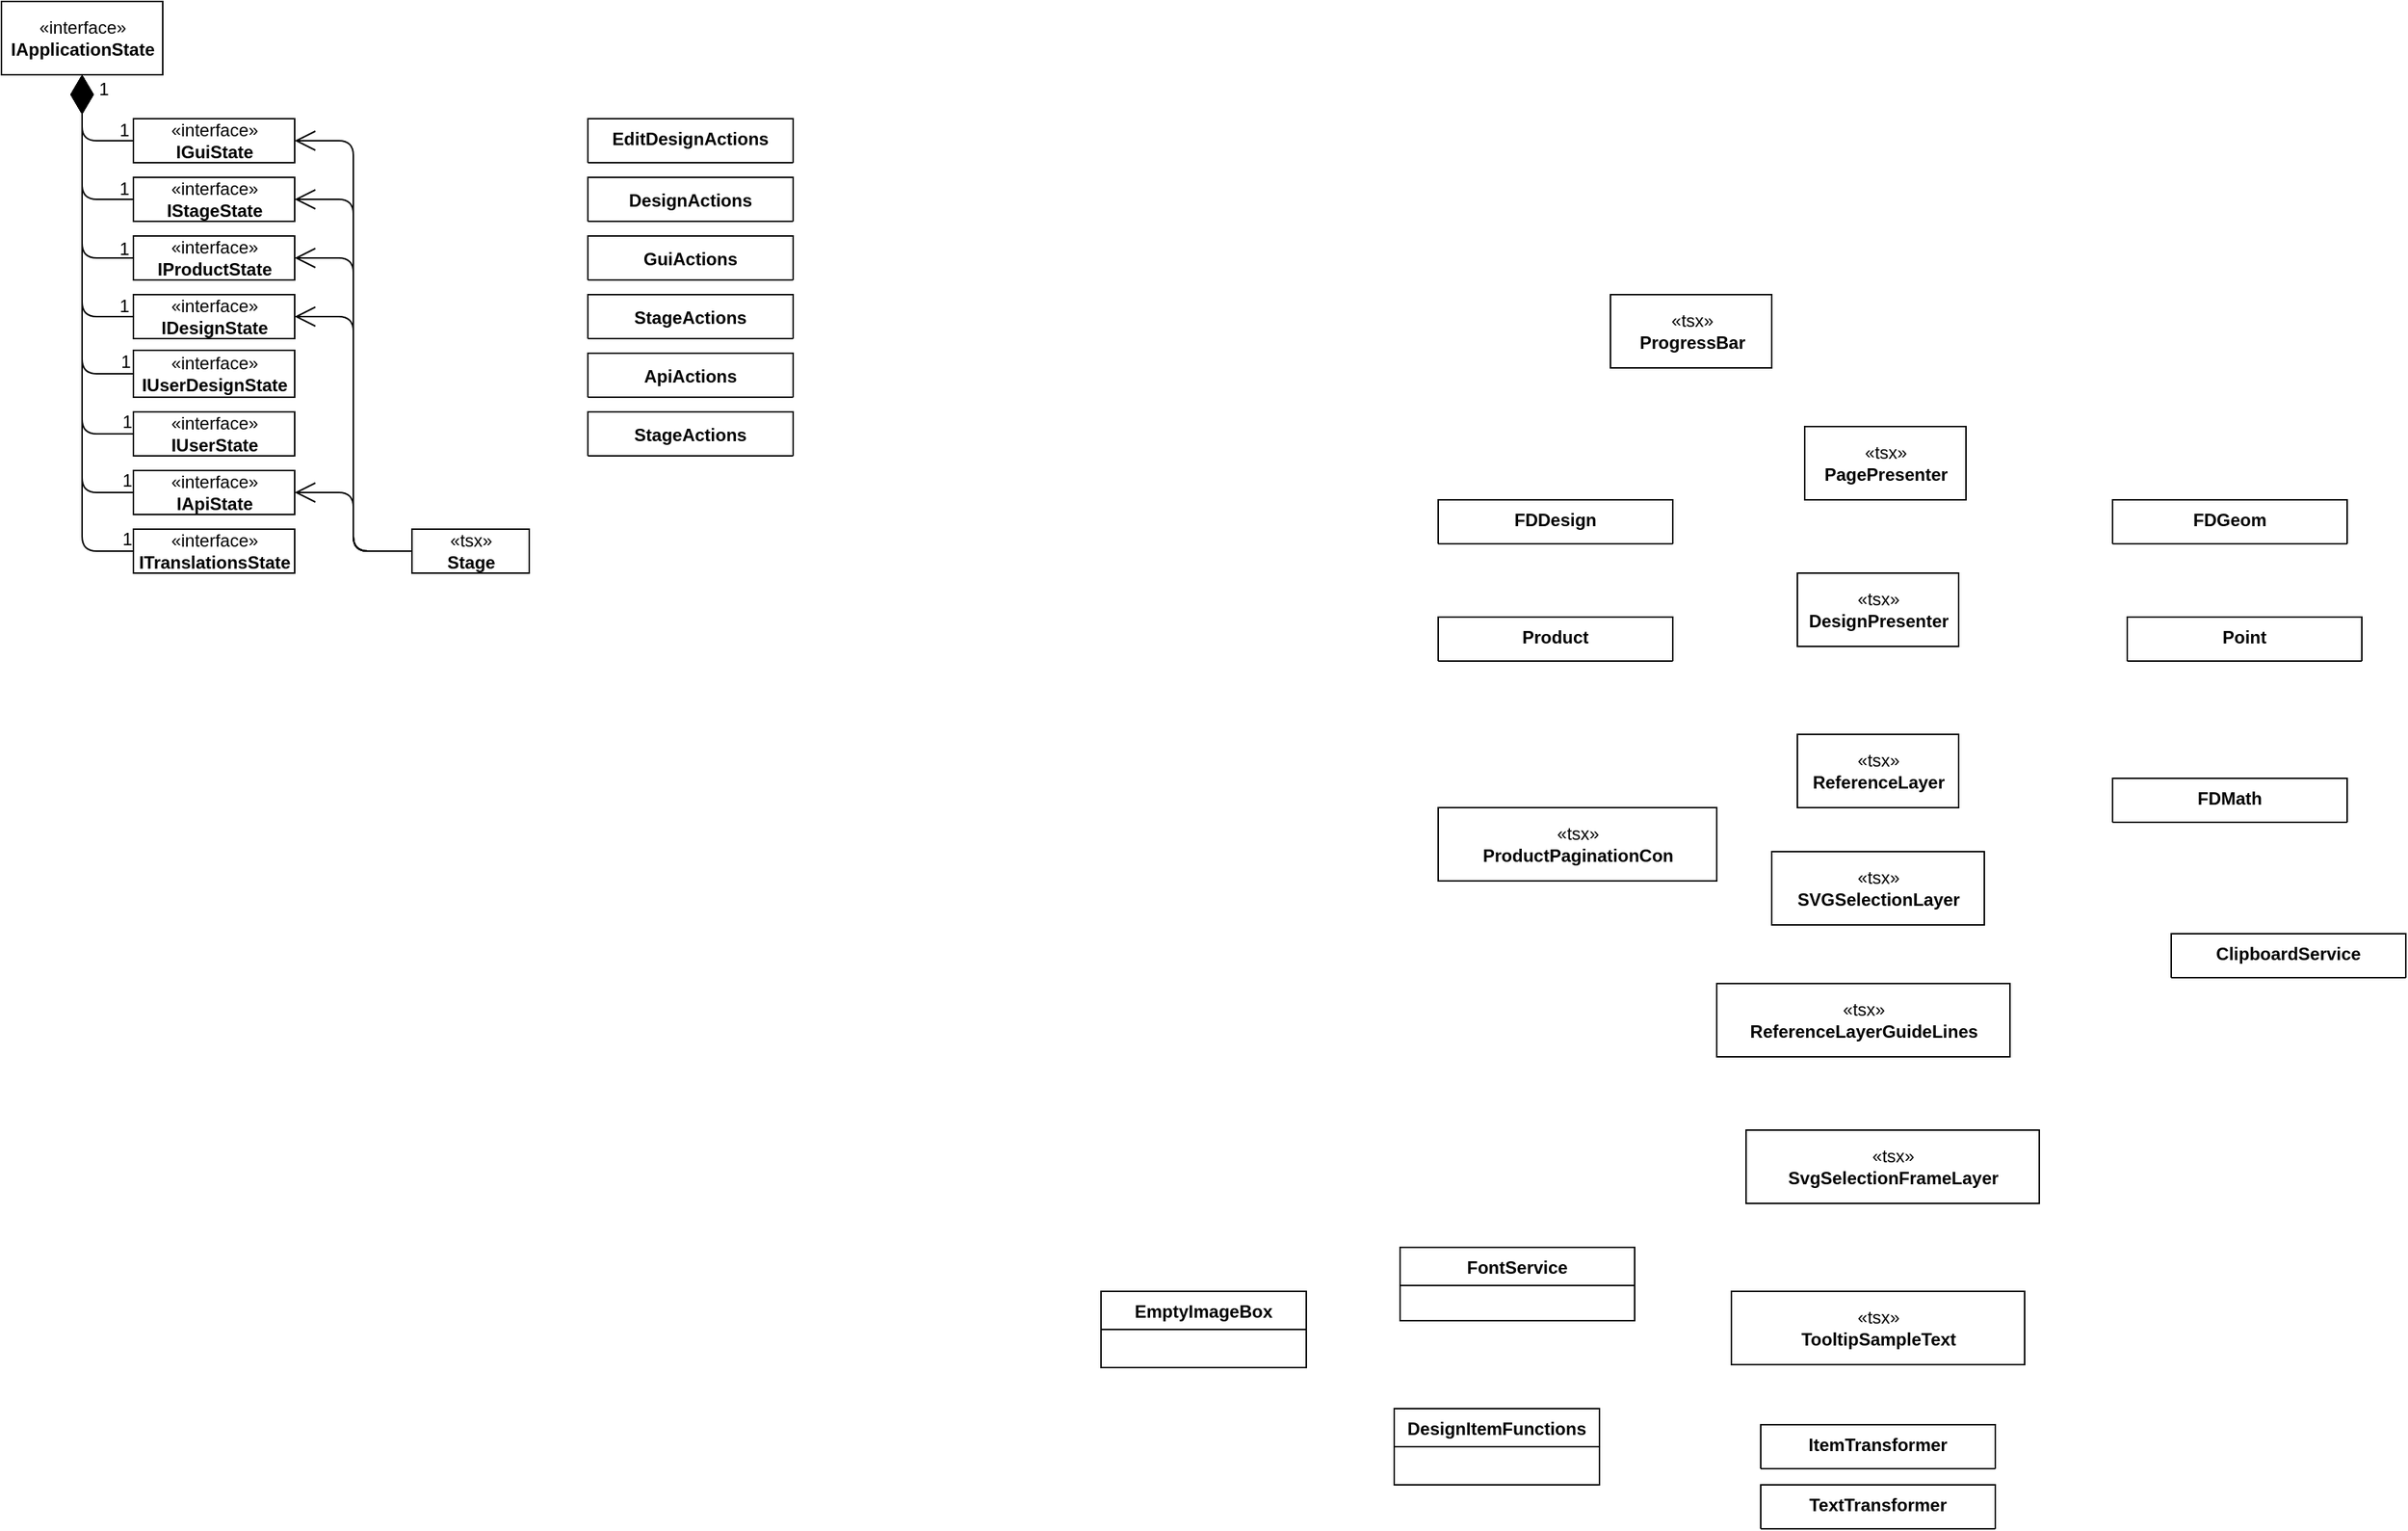 <mxfile version="14.6.3" type="github">
  <diagram id="sHHXUBpPKTP9ShhOn8tn" name="Page-1">
    <mxGraphModel dx="1554" dy="893" grid="1" gridSize="10" guides="1" tooltips="1" connect="1" arrows="1" fold="1" page="1" pageScale="1" pageWidth="827" pageHeight="1169" math="0" shadow="0">
      <root>
        <mxCell id="0" />
        <mxCell id="1" parent="0" />
        <mxCell id="fCbyI0XBeLSICCpyAqF7-39" value="«tsx»&lt;br&gt;&lt;b&gt;Stage&lt;/b&gt;" style="html=1;" vertex="1" parent="1">
          <mxGeometry x="320" y="400" width="80" height="30" as="geometry" />
        </mxCell>
        <mxCell id="fCbyI0XBeLSICCpyAqF7-40" value="«tsx»&lt;br&gt;&lt;span style=&quot;font-weight: bold&quot;&gt;ProgressBar&lt;/span&gt;" style="html=1;" vertex="1" parent="1">
          <mxGeometry x="1137.5" y="240" width="110" height="50" as="geometry" />
        </mxCell>
        <mxCell id="fCbyI0XBeLSICCpyAqF7-42" value="«tsx»&lt;br&gt;&lt;span style=&quot;font-weight: bold&quot;&gt;PagePresenter&lt;/span&gt;" style="html=1;" vertex="1" parent="1">
          <mxGeometry x="1270" y="330" width="110" height="50" as="geometry" />
        </mxCell>
        <mxCell id="fCbyI0XBeLSICCpyAqF7-43" value="«tsx»&lt;br&gt;&lt;span style=&quot;font-weight: bold&quot;&gt;DesignPresenter&lt;/span&gt;" style="html=1;" vertex="1" parent="1">
          <mxGeometry x="1265" y="430" width="110" height="50" as="geometry" />
        </mxCell>
        <mxCell id="fCbyI0XBeLSICCpyAqF7-44" value="«tsx»&lt;br&gt;&lt;span style=&quot;font-weight: bold&quot;&gt;ReferenceLayer&lt;/span&gt;" style="html=1;" vertex="1" parent="1">
          <mxGeometry x="1265" y="540" width="110" height="50" as="geometry" />
        </mxCell>
        <mxCell id="fCbyI0XBeLSICCpyAqF7-45" value="«tsx»&lt;br&gt;&lt;span style=&quot;font-weight: bold&quot;&gt;SVGSelectionLayer&lt;/span&gt;" style="html=1;" vertex="1" parent="1">
          <mxGeometry x="1247.5" y="620" width="145" height="50" as="geometry" />
        </mxCell>
        <mxCell id="fCbyI0XBeLSICCpyAqF7-46" value="«tsx»&lt;br&gt;&lt;span style=&quot;font-weight: bold&quot;&gt;ReferenceLayerGuideLines&lt;/span&gt;" style="html=1;" vertex="1" parent="1">
          <mxGeometry x="1210" y="710" width="200" height="50" as="geometry" />
        </mxCell>
        <mxCell id="fCbyI0XBeLSICCpyAqF7-47" value="«tsx»&lt;br&gt;&lt;span style=&quot;font-weight: bold&quot;&gt;SvgSelectionFrameLayer&lt;/span&gt;" style="html=1;" vertex="1" parent="1">
          <mxGeometry x="1230" y="810" width="200" height="50" as="geometry" />
        </mxCell>
        <mxCell id="fCbyI0XBeLSICCpyAqF7-48" value="«tsx»&lt;br&gt;&lt;span style=&quot;font-weight: bold&quot;&gt;TooltipSampleText&lt;/span&gt;" style="html=1;" vertex="1" parent="1">
          <mxGeometry x="1220" y="920" width="200" height="50" as="geometry" />
        </mxCell>
        <mxCell id="fCbyI0XBeLSICCpyAqF7-49" value="«tsx»&lt;br&gt;&lt;b&gt;ProductPaginationCon&lt;/b&gt;" style="html=1;" vertex="1" parent="1">
          <mxGeometry x="1020" y="590" width="190" height="50" as="geometry" />
        </mxCell>
        <mxCell id="fCbyI0XBeLSICCpyAqF7-50" value="EditDesignActions" style="swimlane;fontStyle=1;align=center;verticalAlign=top;childLayout=stackLayout;horizontal=1;startSize=52;horizontalStack=0;resizeParent=1;resizeParentMax=0;resizeLast=0;collapsible=1;marginBottom=0;" vertex="1" parent="1">
          <mxGeometry x="440" y="120" width="140" height="30" as="geometry" />
        </mxCell>
        <mxCell id="fCbyI0XBeLSICCpyAqF7-54" value="DesignActions" style="swimlane;fontStyle=1;childLayout=stackLayout;horizontal=1;startSize=76;fillColor=none;horizontalStack=0;resizeParent=1;resizeParentMax=0;resizeLast=0;collapsible=1;marginBottom=0;" vertex="1" parent="1">
          <mxGeometry x="440" y="160" width="140" height="30" as="geometry" />
        </mxCell>
        <mxCell id="fCbyI0XBeLSICCpyAqF7-58" value="GuiActions" style="swimlane;fontStyle=1;childLayout=stackLayout;horizontal=1;startSize=52;fillColor=none;horizontalStack=0;resizeParent=1;resizeParentMax=0;resizeLast=0;collapsible=1;marginBottom=0;" vertex="1" parent="1">
          <mxGeometry x="440" y="200" width="140" height="30" as="geometry" />
        </mxCell>
        <mxCell id="fCbyI0XBeLSICCpyAqF7-62" value="StageActions" style="swimlane;fontStyle=1;childLayout=stackLayout;horizontal=1;startSize=52;fillColor=none;horizontalStack=0;resizeParent=1;resizeParentMax=0;resizeLast=0;collapsible=1;marginBottom=0;" vertex="1" parent="1">
          <mxGeometry x="440" y="240" width="140" height="30" as="geometry" />
        </mxCell>
        <mxCell id="fCbyI0XBeLSICCpyAqF7-66" value="ApiActions" style="swimlane;fontStyle=1;childLayout=stackLayout;horizontal=1;startSize=52;fillColor=none;horizontalStack=0;resizeParent=1;resizeParentMax=0;resizeLast=0;collapsible=1;marginBottom=0;" vertex="1" parent="1">
          <mxGeometry x="440" y="280" width="140" height="30" as="geometry" />
        </mxCell>
        <mxCell id="fCbyI0XBeLSICCpyAqF7-70" value="StageActions" style="swimlane;fontStyle=1;childLayout=stackLayout;horizontal=1;startSize=52;fillColor=none;horizontalStack=0;resizeParent=1;resizeParentMax=0;resizeLast=0;collapsible=1;marginBottom=0;" vertex="1" parent="1">
          <mxGeometry x="440" y="320" width="140" height="30" as="geometry" />
        </mxCell>
        <mxCell id="fCbyI0XBeLSICCpyAqF7-71" value="FontService" style="swimlane;fontStyle=1;align=center;verticalAlign=top;childLayout=stackLayout;horizontal=1;startSize=26;horizontalStack=0;resizeParent=1;resizeParentMax=0;resizeLast=0;collapsible=1;marginBottom=0;" vertex="1" parent="1">
          <mxGeometry x="994" y="890" width="160" height="50" as="geometry" />
        </mxCell>
        <mxCell id="fCbyI0XBeLSICCpyAqF7-75" value="EmptyImageBox" style="swimlane;fontStyle=1;childLayout=stackLayout;horizontal=1;startSize=26;fillColor=none;horizontalStack=0;resizeParent=1;resizeParentMax=0;resizeLast=0;collapsible=1;marginBottom=0;" vertex="1" parent="1">
          <mxGeometry x="790" y="920" width="140" height="52" as="geometry" />
        </mxCell>
        <mxCell id="fCbyI0XBeLSICCpyAqF7-79" value="DesignItemFunctions" style="swimlane;fontStyle=1;childLayout=stackLayout;horizontal=1;startSize=26;fillColor=none;horizontalStack=0;resizeParent=1;resizeParentMax=0;resizeLast=0;collapsible=1;marginBottom=0;" vertex="1" parent="1">
          <mxGeometry x="990" y="1000" width="140" height="52" as="geometry" />
        </mxCell>
        <mxCell id="fCbyI0XBeLSICCpyAqF7-83" value="ItemTransformer" style="swimlane;fontStyle=1;align=center;verticalAlign=top;childLayout=stackLayout;horizontal=1;startSize=34;horizontalStack=0;resizeParent=1;resizeParentMax=0;resizeLast=0;collapsible=1;marginBottom=0;" vertex="1" parent="1">
          <mxGeometry x="1240" y="1011" width="160" height="30" as="geometry" />
        </mxCell>
        <mxCell id="fCbyI0XBeLSICCpyAqF7-87" value="TextTransformer" style="swimlane;fontStyle=1;align=center;verticalAlign=top;childLayout=stackLayout;horizontal=1;startSize=34;horizontalStack=0;resizeParent=1;resizeParentMax=0;resizeLast=0;collapsible=1;marginBottom=0;" vertex="1" parent="1">
          <mxGeometry x="1240" y="1052" width="160" height="30" as="geometry" />
        </mxCell>
        <mxCell id="fCbyI0XBeLSICCpyAqF7-92" value="FDDesign" style="swimlane;fontStyle=1;align=center;verticalAlign=top;childLayout=stackLayout;horizontal=1;startSize=34;horizontalStack=0;resizeParent=1;resizeParentMax=0;resizeLast=0;collapsible=1;marginBottom=0;" vertex="1" parent="1">
          <mxGeometry x="1020" y="380" width="160" height="30" as="geometry" />
        </mxCell>
        <mxCell id="fCbyI0XBeLSICCpyAqF7-96" value="Product" style="swimlane;fontStyle=1;align=center;verticalAlign=top;childLayout=stackLayout;horizontal=1;startSize=52;horizontalStack=0;resizeParent=1;resizeParentMax=0;resizeLast=0;collapsible=1;marginBottom=0;" vertex="1" parent="1">
          <mxGeometry x="1020" y="460" width="160" height="30" as="geometry" />
        </mxCell>
        <mxCell id="fCbyI0XBeLSICCpyAqF7-100" value="FDGeom" style="swimlane;fontStyle=1;align=center;verticalAlign=top;childLayout=stackLayout;horizontal=1;startSize=50;horizontalStack=0;resizeParent=1;resizeParentMax=0;resizeLast=0;collapsible=1;marginBottom=0;" vertex="1" parent="1">
          <mxGeometry x="1480" y="380" width="160" height="30" as="geometry" />
        </mxCell>
        <mxCell id="fCbyI0XBeLSICCpyAqF7-101" value="Point" style="swimlane;fontStyle=1;align=center;verticalAlign=top;childLayout=stackLayout;horizontal=1;startSize=50;horizontalStack=0;resizeParent=1;resizeParentMax=0;resizeLast=0;collapsible=1;marginBottom=0;" vertex="1" parent="1">
          <mxGeometry x="1490" y="460" width="160" height="30" as="geometry" />
        </mxCell>
        <mxCell id="fCbyI0XBeLSICCpyAqF7-102" value="FDMath" style="swimlane;fontStyle=1;align=center;verticalAlign=top;childLayout=stackLayout;horizontal=1;startSize=50;horizontalStack=0;resizeParent=1;resizeParentMax=0;resizeLast=0;collapsible=1;marginBottom=0;" vertex="1" parent="1">
          <mxGeometry x="1480" y="570" width="160" height="30" as="geometry" />
        </mxCell>
        <mxCell id="fCbyI0XBeLSICCpyAqF7-103" value="ClipboardService" style="swimlane;fontStyle=1;align=center;verticalAlign=top;childLayout=stackLayout;horizontal=1;startSize=50;horizontalStack=0;resizeParent=1;resizeParentMax=0;resizeLast=0;collapsible=1;marginBottom=0;" vertex="1" parent="1">
          <mxGeometry x="1520" y="676" width="160" height="30" as="geometry" />
        </mxCell>
        <mxCell id="fCbyI0XBeLSICCpyAqF7-136" value="" style="group" vertex="1" connectable="0" parent="1">
          <mxGeometry x="40" y="40" width="200" height="390" as="geometry" />
        </mxCell>
        <mxCell id="fCbyI0XBeLSICCpyAqF7-125" value="" style="group" vertex="1" connectable="0" parent="fCbyI0XBeLSICCpyAqF7-136">
          <mxGeometry width="200" height="390" as="geometry" />
        </mxCell>
        <mxCell id="fCbyI0XBeLSICCpyAqF7-36" value="«interface»&lt;br&gt;&lt;b&gt;IApplicationState&lt;/b&gt;" style="html=1;" vertex="1" parent="fCbyI0XBeLSICCpyAqF7-125">
          <mxGeometry width="110" height="50" as="geometry" />
        </mxCell>
        <mxCell id="fCbyI0XBeLSICCpyAqF7-104" value="«interface»&lt;br&gt;&lt;b&gt;IGuiState&lt;/b&gt;" style="html=1;" vertex="1" parent="fCbyI0XBeLSICCpyAqF7-125">
          <mxGeometry x="90" y="80" width="110" height="30" as="geometry" />
        </mxCell>
        <mxCell id="fCbyI0XBeLSICCpyAqF7-105" value="«interface»&lt;br&gt;&lt;b&gt;IStageState&lt;/b&gt;" style="html=1;" vertex="1" parent="fCbyI0XBeLSICCpyAqF7-125">
          <mxGeometry x="90" y="120" width="110" height="30" as="geometry" />
        </mxCell>
        <mxCell id="fCbyI0XBeLSICCpyAqF7-106" value="«interface»&lt;br&gt;&lt;b&gt;IProductState&lt;/b&gt;" style="html=1;" vertex="1" parent="fCbyI0XBeLSICCpyAqF7-125">
          <mxGeometry x="90" y="160" width="110" height="30" as="geometry" />
        </mxCell>
        <mxCell id="fCbyI0XBeLSICCpyAqF7-107" value="«interface»&lt;br&gt;&lt;b&gt;IDesignState&lt;/b&gt;" style="html=1;" vertex="1" parent="fCbyI0XBeLSICCpyAqF7-125">
          <mxGeometry x="90" y="200" width="110" height="30" as="geometry" />
        </mxCell>
        <mxCell id="fCbyI0XBeLSICCpyAqF7-108" value="«interface»&lt;br&gt;&lt;b&gt;IApiState&lt;/b&gt;" style="html=1;" vertex="1" parent="fCbyI0XBeLSICCpyAqF7-125">
          <mxGeometry x="90" y="320" width="110" height="30" as="geometry" />
        </mxCell>
        <mxCell id="fCbyI0XBeLSICCpyAqF7-109" value="«interface»&lt;br&gt;&lt;b&gt;ITranslationsState&lt;/b&gt;" style="html=1;" vertex="1" parent="fCbyI0XBeLSICCpyAqF7-125">
          <mxGeometry x="90" y="360" width="110" height="30" as="geometry" />
        </mxCell>
        <mxCell id="fCbyI0XBeLSICCpyAqF7-114" value="«interface»&lt;br&gt;&lt;b&gt;IUserState&lt;/b&gt;" style="html=1;" vertex="1" parent="fCbyI0XBeLSICCpyAqF7-125">
          <mxGeometry x="90" y="280" width="110" height="30" as="geometry" />
        </mxCell>
        <mxCell id="fCbyI0XBeLSICCpyAqF7-115" value="«interface»&lt;br&gt;&lt;b&gt;IUserDesignState&lt;/b&gt;" style="html=1;" vertex="1" parent="fCbyI0XBeLSICCpyAqF7-125">
          <mxGeometry x="90" y="238" width="110" height="32" as="geometry" />
        </mxCell>
        <mxCell id="fCbyI0XBeLSICCpyAqF7-116" value="" style="endArrow=diamondThin;endFill=1;endSize=24;html=1;entryX=0.5;entryY=1;entryDx=0;entryDy=0;exitX=0;exitY=0.5;exitDx=0;exitDy=0;jumpSize=6;" edge="1" parent="fCbyI0XBeLSICCpyAqF7-125" source="fCbyI0XBeLSICCpyAqF7-104" target="fCbyI0XBeLSICCpyAqF7-36">
          <mxGeometry width="160" relative="1" as="geometry">
            <mxPoint x="-80" y="250" as="sourcePoint" />
            <mxPoint x="80" y="250" as="targetPoint" />
            <Array as="points">
              <mxPoint x="55" y="95" />
            </Array>
          </mxGeometry>
        </mxCell>
        <mxCell id="fCbyI0XBeLSICCpyAqF7-118" value="" style="endArrow=diamondThin;endFill=1;endSize=24;html=1;entryX=0.5;entryY=1;entryDx=0;entryDy=0;exitX=0;exitY=0.5;exitDx=0;exitDy=0;" edge="1" parent="fCbyI0XBeLSICCpyAqF7-125" source="fCbyI0XBeLSICCpyAqF7-105" target="fCbyI0XBeLSICCpyAqF7-36">
          <mxGeometry width="160" relative="1" as="geometry">
            <mxPoint x="-100" y="300" as="sourcePoint" />
            <mxPoint x="60" y="300" as="targetPoint" />
            <Array as="points">
              <mxPoint x="55" y="135" />
            </Array>
          </mxGeometry>
        </mxCell>
        <mxCell id="fCbyI0XBeLSICCpyAqF7-119" value="" style="endArrow=diamondThin;endFill=1;endSize=24;html=1;entryX=0.5;entryY=1;entryDx=0;entryDy=0;exitX=0;exitY=0.5;exitDx=0;exitDy=0;" edge="1" parent="fCbyI0XBeLSICCpyAqF7-125" source="fCbyI0XBeLSICCpyAqF7-106" target="fCbyI0XBeLSICCpyAqF7-36">
          <mxGeometry width="160" relative="1" as="geometry">
            <mxPoint x="-90" y="320" as="sourcePoint" />
            <mxPoint x="70" y="320" as="targetPoint" />
            <Array as="points">
              <mxPoint x="55" y="175" />
            </Array>
          </mxGeometry>
        </mxCell>
        <mxCell id="fCbyI0XBeLSICCpyAqF7-120" value="" style="endArrow=diamondThin;endFill=1;endSize=24;html=1;entryX=0.5;entryY=1;entryDx=0;entryDy=0;exitX=0;exitY=0.5;exitDx=0;exitDy=0;" edge="1" parent="fCbyI0XBeLSICCpyAqF7-125" source="fCbyI0XBeLSICCpyAqF7-107" target="fCbyI0XBeLSICCpyAqF7-36">
          <mxGeometry width="160" relative="1" as="geometry">
            <mxPoint x="10" y="560" as="sourcePoint" />
            <mxPoint x="170" y="560" as="targetPoint" />
            <Array as="points">
              <mxPoint x="55" y="215" />
            </Array>
          </mxGeometry>
        </mxCell>
        <mxCell id="fCbyI0XBeLSICCpyAqF7-121" value="" style="endArrow=diamondThin;endFill=1;endSize=24;html=1;entryX=0.5;entryY=1;entryDx=0;entryDy=0;exitX=0;exitY=0.5;exitDx=0;exitDy=0;" edge="1" parent="fCbyI0XBeLSICCpyAqF7-125" source="fCbyI0XBeLSICCpyAqF7-115" target="fCbyI0XBeLSICCpyAqF7-36">
          <mxGeometry width="160" relative="1" as="geometry">
            <mxPoint x="100" y="510" as="sourcePoint" />
            <mxPoint x="260" y="510" as="targetPoint" />
            <Array as="points">
              <mxPoint x="55" y="254" />
            </Array>
          </mxGeometry>
        </mxCell>
        <mxCell id="fCbyI0XBeLSICCpyAqF7-122" value="" style="endArrow=diamondThin;endFill=1;endSize=24;html=1;exitX=0;exitY=0.5;exitDx=0;exitDy=0;" edge="1" parent="fCbyI0XBeLSICCpyAqF7-125" source="fCbyI0XBeLSICCpyAqF7-114" target="fCbyI0XBeLSICCpyAqF7-36">
          <mxGeometry width="160" relative="1" as="geometry">
            <mxPoint x="20" y="520" as="sourcePoint" />
            <mxPoint x="180" y="520" as="targetPoint" />
            <Array as="points">
              <mxPoint x="55" y="295" />
            </Array>
          </mxGeometry>
        </mxCell>
        <mxCell id="fCbyI0XBeLSICCpyAqF7-123" value="" style="endArrow=diamondThin;endFill=1;endSize=24;html=1;entryX=0.5;entryY=1;entryDx=0;entryDy=0;exitX=0;exitY=0.5;exitDx=0;exitDy=0;" edge="1" parent="fCbyI0XBeLSICCpyAqF7-125" source="fCbyI0XBeLSICCpyAqF7-108" target="fCbyI0XBeLSICCpyAqF7-36">
          <mxGeometry width="160" relative="1" as="geometry">
            <mxPoint x="60" y="510" as="sourcePoint" />
            <mxPoint x="220" y="510" as="targetPoint" />
            <Array as="points">
              <mxPoint x="55" y="335" />
            </Array>
          </mxGeometry>
        </mxCell>
        <mxCell id="fCbyI0XBeLSICCpyAqF7-124" value="" style="endArrow=diamondThin;endFill=1;endSize=24;html=1;entryX=0.5;entryY=1;entryDx=0;entryDy=0;exitX=0;exitY=0.5;exitDx=0;exitDy=0;" edge="1" parent="fCbyI0XBeLSICCpyAqF7-125" source="fCbyI0XBeLSICCpyAqF7-109" target="fCbyI0XBeLSICCpyAqF7-36">
          <mxGeometry width="160" relative="1" as="geometry">
            <mxPoint x="30" y="410" as="sourcePoint" />
            <mxPoint x="270" y="530" as="targetPoint" />
            <Array as="points">
              <mxPoint x="55" y="375" />
            </Array>
          </mxGeometry>
        </mxCell>
        <mxCell id="fCbyI0XBeLSICCpyAqF7-126" value="1" style="text;html=1;strokeColor=none;fillColor=none;align=center;verticalAlign=middle;whiteSpace=wrap;rounded=0;" vertex="1" parent="fCbyI0XBeLSICCpyAqF7-125">
          <mxGeometry x="50" y="50" width="40" height="20" as="geometry" />
        </mxCell>
        <mxCell id="fCbyI0XBeLSICCpyAqF7-127" value="1" style="text;html=1;strokeColor=none;fillColor=none;align=center;verticalAlign=middle;whiteSpace=wrap;rounded=0;" vertex="1" parent="fCbyI0XBeLSICCpyAqF7-125">
          <mxGeometry x="64" y="78" width="40" height="20" as="geometry" />
        </mxCell>
        <mxCell id="fCbyI0XBeLSICCpyAqF7-128" value="1" style="text;html=1;strokeColor=none;fillColor=none;align=center;verticalAlign=middle;whiteSpace=wrap;rounded=0;" vertex="1" parent="fCbyI0XBeLSICCpyAqF7-125">
          <mxGeometry x="64" y="118" width="40" height="20" as="geometry" />
        </mxCell>
        <mxCell id="fCbyI0XBeLSICCpyAqF7-129" value="1" style="text;html=1;strokeColor=none;fillColor=none;align=center;verticalAlign=middle;whiteSpace=wrap;rounded=0;" vertex="1" parent="fCbyI0XBeLSICCpyAqF7-125">
          <mxGeometry x="64" y="159" width="40" height="20" as="geometry" />
        </mxCell>
        <mxCell id="fCbyI0XBeLSICCpyAqF7-130" value="1" style="text;html=1;strokeColor=none;fillColor=none;align=center;verticalAlign=middle;whiteSpace=wrap;rounded=0;" vertex="1" parent="fCbyI0XBeLSICCpyAqF7-125">
          <mxGeometry x="64" y="198" width="40" height="20" as="geometry" />
        </mxCell>
        <mxCell id="fCbyI0XBeLSICCpyAqF7-131" value="1" style="text;html=1;strokeColor=none;fillColor=none;align=center;verticalAlign=middle;whiteSpace=wrap;rounded=0;" vertex="1" parent="fCbyI0XBeLSICCpyAqF7-136">
          <mxGeometry x="65" y="236" width="40" height="20" as="geometry" />
        </mxCell>
        <mxCell id="fCbyI0XBeLSICCpyAqF7-133" value="1" style="text;html=1;strokeColor=none;fillColor=none;align=center;verticalAlign=middle;whiteSpace=wrap;rounded=0;" vertex="1" parent="fCbyI0XBeLSICCpyAqF7-136">
          <mxGeometry x="66" y="277" width="40" height="20" as="geometry" />
        </mxCell>
        <mxCell id="fCbyI0XBeLSICCpyAqF7-134" value="1" style="text;html=1;strokeColor=none;fillColor=none;align=center;verticalAlign=middle;whiteSpace=wrap;rounded=0;" vertex="1" parent="fCbyI0XBeLSICCpyAqF7-136">
          <mxGeometry x="66" y="317" width="40" height="20" as="geometry" />
        </mxCell>
        <mxCell id="fCbyI0XBeLSICCpyAqF7-135" value="1" style="text;html=1;strokeColor=none;fillColor=none;align=center;verticalAlign=middle;whiteSpace=wrap;rounded=0;" vertex="1" parent="fCbyI0XBeLSICCpyAqF7-136">
          <mxGeometry x="66" y="357" width="40" height="20" as="geometry" />
        </mxCell>
        <mxCell id="fCbyI0XBeLSICCpyAqF7-137" value="" style="endArrow=open;endFill=1;endSize=12;html=1;exitX=0;exitY=0.5;exitDx=0;exitDy=0;" edge="1" parent="1" source="fCbyI0XBeLSICCpyAqF7-39">
          <mxGeometry width="160" relative="1" as="geometry">
            <mxPoint x="320" y="505" as="sourcePoint" />
            <mxPoint x="240" y="175" as="targetPoint" />
            <Array as="points">
              <mxPoint x="280" y="415" />
              <mxPoint x="280" y="175" />
            </Array>
          </mxGeometry>
        </mxCell>
        <mxCell id="fCbyI0XBeLSICCpyAqF7-138" value="" style="endArrow=open;endFill=1;endSize=12;html=1;entryX=1;entryY=0.5;entryDx=0;entryDy=0;exitX=0;exitY=0.5;exitDx=0;exitDy=0;" edge="1" parent="1" source="fCbyI0XBeLSICCpyAqF7-39" target="fCbyI0XBeLSICCpyAqF7-106">
          <mxGeometry width="160" relative="1" as="geometry">
            <mxPoint x="50" y="530" as="sourcePoint" />
            <mxPoint x="210" y="530" as="targetPoint" />
            <Array as="points">
              <mxPoint x="280" y="415" />
              <mxPoint x="280" y="215" />
            </Array>
          </mxGeometry>
        </mxCell>
        <mxCell id="fCbyI0XBeLSICCpyAqF7-139" value="" style="endArrow=open;endFill=1;endSize=12;html=1;exitX=0;exitY=0.5;exitDx=0;exitDy=0;entryX=1;entryY=0.5;entryDx=0;entryDy=0;" edge="1" parent="1" source="fCbyI0XBeLSICCpyAqF7-39" target="fCbyI0XBeLSICCpyAqF7-104">
          <mxGeometry width="160" relative="1" as="geometry">
            <mxPoint x="400" y="320" as="sourcePoint" />
            <mxPoint x="560" y="320" as="targetPoint" />
            <Array as="points">
              <mxPoint x="280" y="415" />
              <mxPoint x="280" y="135" />
            </Array>
          </mxGeometry>
        </mxCell>
        <mxCell id="fCbyI0XBeLSICCpyAqF7-140" value="" style="endArrow=open;endFill=1;endSize=12;html=1;entryX=1;entryY=0.5;entryDx=0;entryDy=0;exitX=0;exitY=0.5;exitDx=0;exitDy=0;" edge="1" parent="1" source="fCbyI0XBeLSICCpyAqF7-39" target="fCbyI0XBeLSICCpyAqF7-107">
          <mxGeometry width="160" relative="1" as="geometry">
            <mxPoint x="370" y="360" as="sourcePoint" />
            <mxPoint x="530" y="360" as="targetPoint" />
            <Array as="points">
              <mxPoint x="280" y="415" />
              <mxPoint x="280" y="255" />
            </Array>
          </mxGeometry>
        </mxCell>
        <mxCell id="fCbyI0XBeLSICCpyAqF7-141" value="" style="endArrow=open;endFill=1;endSize=12;html=1;entryX=1;entryY=0.5;entryDx=0;entryDy=0;exitX=0;exitY=0.5;exitDx=0;exitDy=0;" edge="1" parent="1" source="fCbyI0XBeLSICCpyAqF7-39" target="fCbyI0XBeLSICCpyAqF7-108">
          <mxGeometry width="160" relative="1" as="geometry">
            <mxPoint x="410" y="430" as="sourcePoint" />
            <mxPoint x="570" y="430" as="targetPoint" />
            <Array as="points">
              <mxPoint x="280" y="415" />
              <mxPoint x="280" y="375" />
            </Array>
          </mxGeometry>
        </mxCell>
      </root>
    </mxGraphModel>
  </diagram>
</mxfile>
